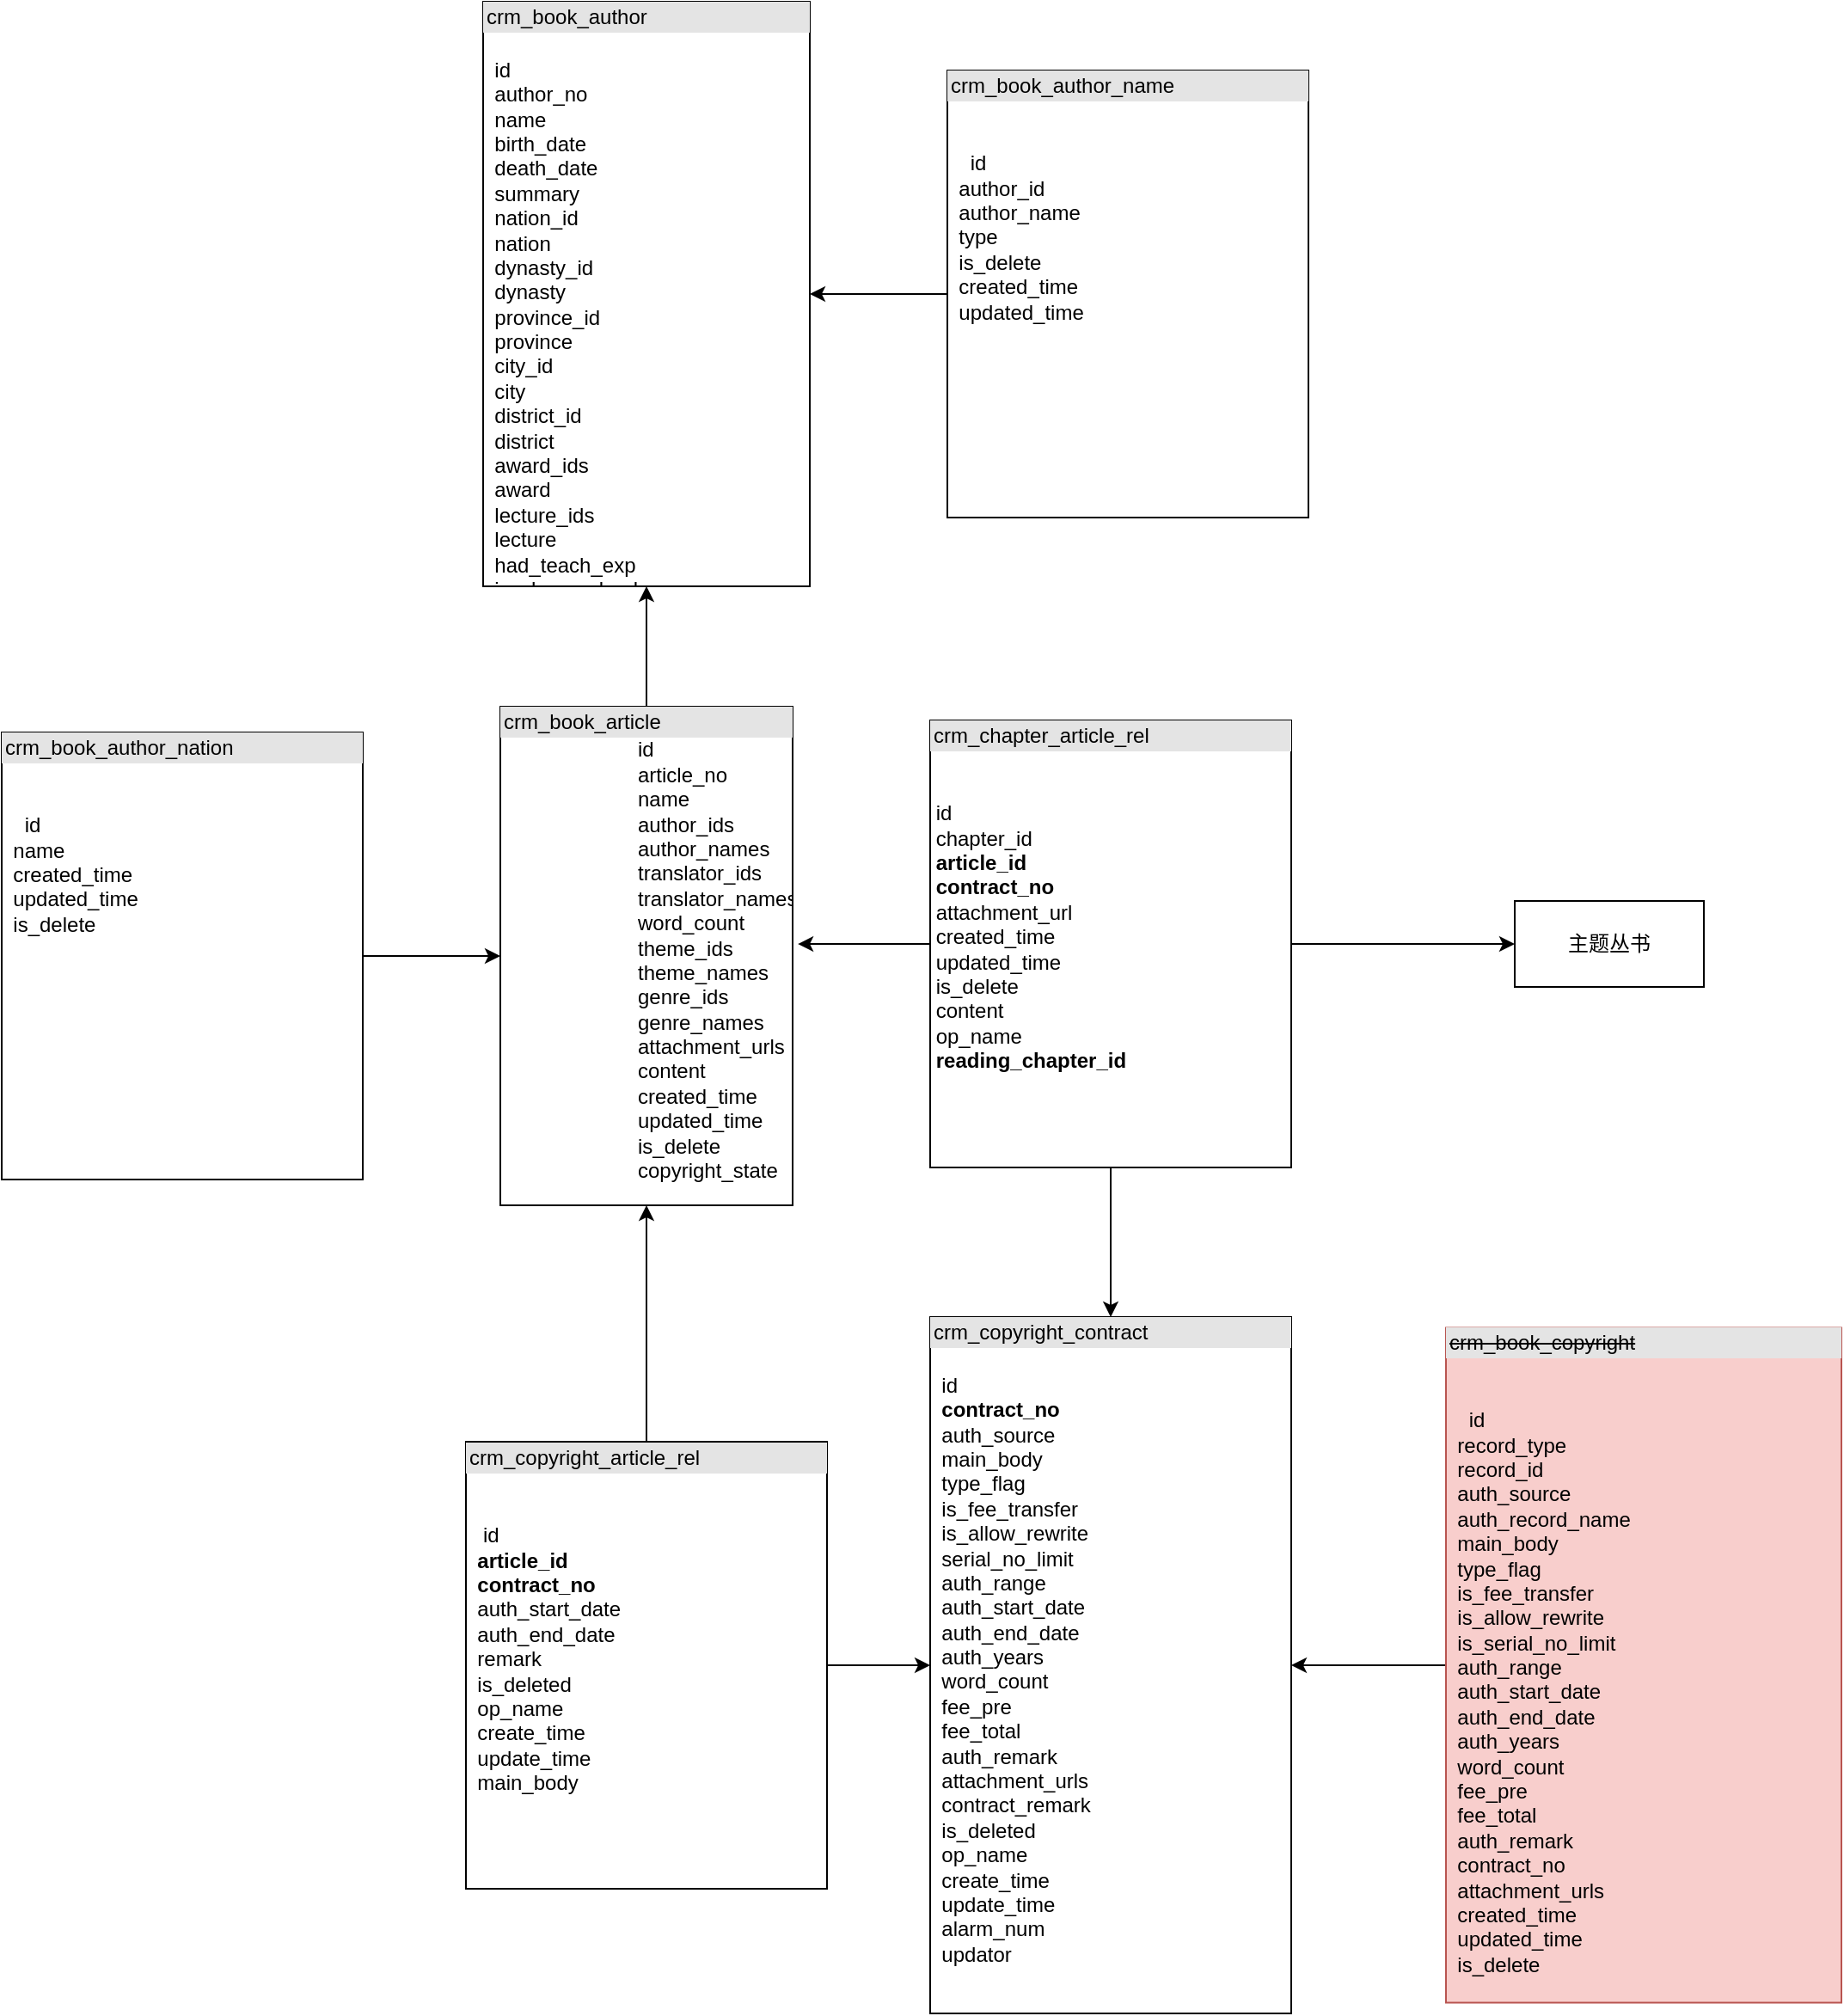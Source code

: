 <mxfile version="21.2.3" type="github">
  <diagram name="第 1 页" id="yB2aKCrz24odWWb_tVtd">
    <mxGraphModel dx="1434" dy="1877" grid="1" gridSize="10" guides="1" tooltips="1" connect="1" arrows="1" fold="1" page="1" pageScale="1" pageWidth="827" pageHeight="1169" math="0" shadow="0">
      <root>
        <mxCell id="0" />
        <mxCell id="1" parent="0" />
        <mxCell id="_Xwa_iLSkTiV_m_WX92b-16" style="edgeStyle=orthogonalEdgeStyle;rounded=0;orthogonalLoop=1;jettySize=auto;html=1;exitX=0.5;exitY=0;exitDx=0;exitDy=0;" edge="1" parent="1" source="_Xwa_iLSkTiV_m_WX92b-1" target="_Xwa_iLSkTiV_m_WX92b-4">
          <mxGeometry relative="1" as="geometry" />
        </mxCell>
        <mxCell id="_Xwa_iLSkTiV_m_WX92b-1" value="&lt;div style=&quot;box-sizing:border-box;width:100%;background:#e4e4e4;padding:2px;&quot;&gt;crm_book_article&lt;/div&gt;&lt;blockquote style=&quot;margin: 0 0 0 40px; border: none; padding: 0px;&quot;&gt;&lt;blockquote style=&quot;margin: 0 0 0 40px; border: none; padding: 0px;&quot;&gt;&lt;div&gt;&lt;span style=&quot;background-color: initial;&quot;&gt;id&lt;/span&gt;&lt;br&gt;&lt;/div&gt;&lt;/blockquote&gt;&lt;blockquote style=&quot;margin: 0 0 0 40px; border: none; padding: 0px;&quot;&gt;&lt;div&gt;article_no&lt;/div&gt;&lt;/blockquote&gt;&lt;blockquote style=&quot;margin: 0 0 0 40px; border: none; padding: 0px;&quot;&gt;&lt;div&gt;name&lt;/div&gt;&lt;/blockquote&gt;&lt;blockquote style=&quot;margin: 0 0 0 40px; border: none; padding: 0px;&quot;&gt;&lt;div&gt;author_ids&lt;/div&gt;&lt;/blockquote&gt;&lt;blockquote style=&quot;margin: 0 0 0 40px; border: none; padding: 0px;&quot;&gt;&lt;div&gt;author_names&lt;/div&gt;&lt;/blockquote&gt;&lt;blockquote style=&quot;margin: 0 0 0 40px; border: none; padding: 0px;&quot;&gt;&lt;div&gt;translator_ids&lt;/div&gt;&lt;/blockquote&gt;&lt;blockquote style=&quot;margin: 0 0 0 40px; border: none; padding: 0px;&quot;&gt;&lt;div&gt;translator_names&lt;/div&gt;&lt;/blockquote&gt;&lt;blockquote style=&quot;margin: 0 0 0 40px; border: none; padding: 0px;&quot;&gt;&lt;div&gt;word_count&lt;/div&gt;&lt;/blockquote&gt;&lt;blockquote style=&quot;margin: 0 0 0 40px; border: none; padding: 0px;&quot;&gt;&lt;div&gt;theme_ids&lt;/div&gt;&lt;/blockquote&gt;&lt;blockquote style=&quot;margin: 0 0 0 40px; border: none; padding: 0px;&quot;&gt;&lt;div&gt;theme_names&lt;/div&gt;&lt;/blockquote&gt;&lt;blockquote style=&quot;margin: 0 0 0 40px; border: none; padding: 0px;&quot;&gt;&lt;div&gt;genre_ids&lt;/div&gt;&lt;/blockquote&gt;&lt;blockquote style=&quot;margin: 0 0 0 40px; border: none; padding: 0px;&quot;&gt;&lt;div&gt;genre_names&lt;/div&gt;&lt;/blockquote&gt;&lt;blockquote style=&quot;margin: 0 0 0 40px; border: none; padding: 0px;&quot;&gt;&lt;div&gt;attachment_urls&lt;/div&gt;&lt;/blockquote&gt;&lt;blockquote style=&quot;margin: 0 0 0 40px; border: none; padding: 0px;&quot;&gt;&lt;div&gt;content&lt;/div&gt;&lt;/blockquote&gt;&lt;blockquote style=&quot;margin: 0 0 0 40px; border: none; padding: 0px;&quot;&gt;&lt;div&gt;created_time&lt;/div&gt;&lt;/blockquote&gt;&lt;blockquote style=&quot;margin: 0 0 0 40px; border: none; padding: 0px;&quot;&gt;&lt;div&gt;updated_time&lt;/div&gt;&lt;/blockquote&gt;&lt;blockquote style=&quot;margin: 0 0 0 40px; border: none; padding: 0px;&quot;&gt;&lt;div&gt;is_delete&lt;/div&gt;&lt;/blockquote&gt;&lt;blockquote style=&quot;margin: 0 0 0 40px; border: none; padding: 0px;&quot;&gt;&lt;div&gt;copyright_state&lt;/div&gt;&lt;/blockquote&gt;&lt;/blockquote&gt;" style="verticalAlign=top;align=left;overflow=fill;html=1;whiteSpace=wrap;rounded=0;" vertex="1" parent="1">
          <mxGeometry x="400" y="190" width="170" height="290" as="geometry" />
        </mxCell>
        <mxCell id="_Xwa_iLSkTiV_m_WX92b-3" style="edgeStyle=orthogonalEdgeStyle;rounded=0;orthogonalLoop=1;jettySize=auto;html=1;exitX=0;exitY=0.5;exitDx=0;exitDy=0;entryX=1.018;entryY=0.476;entryDx=0;entryDy=0;entryPerimeter=0;" edge="1" parent="1" source="_Xwa_iLSkTiV_m_WX92b-2" target="_Xwa_iLSkTiV_m_WX92b-1">
          <mxGeometry relative="1" as="geometry" />
        </mxCell>
        <mxCell id="_Xwa_iLSkTiV_m_WX92b-19" value="" style="edgeStyle=orthogonalEdgeStyle;rounded=0;orthogonalLoop=1;jettySize=auto;html=1;" edge="1" parent="1" source="_Xwa_iLSkTiV_m_WX92b-2" target="_Xwa_iLSkTiV_m_WX92b-11">
          <mxGeometry relative="1" as="geometry" />
        </mxCell>
        <mxCell id="_Xwa_iLSkTiV_m_WX92b-21" style="edgeStyle=orthogonalEdgeStyle;rounded=0;orthogonalLoop=1;jettySize=auto;html=1;exitX=1;exitY=0.5;exitDx=0;exitDy=0;entryX=0;entryY=0.5;entryDx=0;entryDy=0;" edge="1" parent="1" source="_Xwa_iLSkTiV_m_WX92b-2" target="_Xwa_iLSkTiV_m_WX92b-20">
          <mxGeometry relative="1" as="geometry" />
        </mxCell>
        <mxCell id="_Xwa_iLSkTiV_m_WX92b-2" value="&lt;div style=&quot;box-sizing:border-box;width:100%;background:#e4e4e4;padding:2px;&quot;&gt;crm_chapter_article_rel&lt;/div&gt;&lt;br&gt;&lt;br&gt;&lt;div&gt;&lt;div&gt;&amp;nbsp;id&lt;/div&gt;&lt;div&gt;&amp;nbsp;chapter_id&lt;/div&gt;&lt;div&gt;&amp;nbsp;&lt;b&gt;article_id&lt;/b&gt;&lt;/div&gt;&lt;div&gt;&amp;nbsp;&lt;b&gt;contract_no&lt;/b&gt;&lt;/div&gt;&lt;div&gt;&amp;nbsp;attachment_url&lt;/div&gt;&lt;div&gt;&amp;nbsp;created_time&lt;/div&gt;&lt;div&gt;&amp;nbsp;updated_time&lt;/div&gt;&lt;div&gt;&amp;nbsp;is_delete&lt;/div&gt;&lt;div&gt;&amp;nbsp;content&lt;/div&gt;&lt;div&gt;&amp;nbsp;op_name&lt;/div&gt;&lt;div&gt;&amp;nbsp;&lt;b&gt;reading_chapter_id&lt;/b&gt;&lt;/div&gt;&lt;/div&gt;" style="verticalAlign=top;align=left;overflow=fill;html=1;whiteSpace=wrap;rounded=0;" vertex="1" parent="1">
          <mxGeometry x="650" y="198" width="210" height="260" as="geometry" />
        </mxCell>
        <mxCell id="_Xwa_iLSkTiV_m_WX92b-4" value="&lt;div style=&quot;box-sizing:border-box;width:100%;background:#e4e4e4;padding:2px;&quot;&gt;crm_book_author&lt;/div&gt;&lt;br&gt;&lt;div&gt;&amp;nbsp; id&lt;/div&gt;&lt;div&gt;&amp;nbsp; author_no&lt;/div&gt;&lt;div&gt;&amp;nbsp; name&lt;/div&gt;&lt;div&gt;&amp;nbsp; birth_date&lt;/div&gt;&lt;div&gt;&amp;nbsp; death_date&lt;/div&gt;&lt;div&gt;&amp;nbsp; summary&lt;/div&gt;&lt;div&gt;&amp;nbsp; nation_id&lt;/div&gt;&lt;div&gt;&amp;nbsp; nation&lt;/div&gt;&lt;div&gt;&amp;nbsp; dynasty_id&lt;/div&gt;&lt;div&gt;&amp;nbsp; dynasty&lt;/div&gt;&lt;div&gt;&amp;nbsp; province_id&lt;/div&gt;&lt;div&gt;&amp;nbsp; province&lt;/div&gt;&lt;div&gt;&amp;nbsp; city_id&lt;/div&gt;&lt;div&gt;&amp;nbsp; city&lt;/div&gt;&lt;div&gt;&amp;nbsp; district_id&lt;/div&gt;&lt;div&gt;&amp;nbsp; district&lt;/div&gt;&lt;div&gt;&amp;nbsp; award_ids&lt;/div&gt;&lt;div&gt;&amp;nbsp; award&lt;/div&gt;&lt;div&gt;&amp;nbsp; lecture_ids&lt;/div&gt;&lt;div&gt;&amp;nbsp; lecture&lt;/div&gt;&lt;div&gt;&amp;nbsp; had_teach_exp&lt;/div&gt;&lt;div&gt;&amp;nbsp; is_choose_book&lt;/div&gt;&lt;div&gt;&amp;nbsp; cooperation_type&lt;/div&gt;&lt;div&gt;&amp;nbsp; cooperation&lt;/div&gt;&lt;div&gt;&amp;nbsp; contact_man&lt;/div&gt;&lt;div&gt;&amp;nbsp; contact_relation&lt;/div&gt;&lt;div&gt;&amp;nbsp; contact_tel&lt;/div&gt;&lt;div&gt;&amp;nbsp; contact_wechat&lt;/div&gt;&lt;div&gt;&amp;nbsp; contact_email&lt;/div&gt;&lt;div&gt;&amp;nbsp; contact_address&lt;/div&gt;&lt;div&gt;&amp;nbsp; auth_speed_times&lt;/div&gt;&lt;div&gt;&amp;nbsp; series_fee_pre&lt;/div&gt;&lt;div&gt;&amp;nbsp; magazine_fee_pre&lt;/div&gt;&lt;div&gt;&amp;nbsp; live_fee_pre&lt;/div&gt;&lt;div&gt;&amp;nbsp; recorded_fee_pre&lt;/div&gt;&lt;div&gt;&amp;nbsp; outline_fee_pre&lt;/div&gt;&lt;div&gt;&amp;nbsp; opening_bank&lt;/div&gt;&lt;div&gt;&amp;nbsp; account_name&lt;/div&gt;&lt;div&gt;&amp;nbsp; bank_account&lt;/div&gt;&lt;div&gt;&amp;nbsp; bank_branch_no&lt;/div&gt;&lt;div&gt;&amp;nbsp; created_time&lt;/div&gt;&lt;div&gt;&amp;nbsp; updated_time&lt;/div&gt;&lt;div&gt;&amp;nbsp; is_delete&lt;/div&gt;&lt;div&gt;&lt;div&gt;&amp;nbsp;&amp;nbsp;&lt;/div&gt;&lt;/div&gt;" style="verticalAlign=top;align=left;overflow=fill;html=1;whiteSpace=wrap;rounded=0;" vertex="1" parent="1">
          <mxGeometry x="390" y="-220" width="190" height="340" as="geometry" />
        </mxCell>
        <mxCell id="_Xwa_iLSkTiV_m_WX92b-17" value="" style="edgeStyle=orthogonalEdgeStyle;rounded=0;orthogonalLoop=1;jettySize=auto;html=1;" edge="1" parent="1" source="_Xwa_iLSkTiV_m_WX92b-6" target="_Xwa_iLSkTiV_m_WX92b-4">
          <mxGeometry relative="1" as="geometry" />
        </mxCell>
        <mxCell id="_Xwa_iLSkTiV_m_WX92b-6" value="&lt;div style=&quot;box-sizing:border-box;width:100%;background:#e4e4e4;padding:2px;&quot;&gt;crm_book_author_name&lt;/div&gt;&lt;br&gt;&lt;br&gt;&lt;div&gt;&lt;div&gt;&amp;nbsp;&amp;nbsp;&amp;nbsp; id&lt;/div&gt;&lt;div&gt;&amp;nbsp; author_id&lt;/div&gt;&lt;div&gt;&amp;nbsp; author_name&lt;/div&gt;&lt;div&gt;&amp;nbsp; type&lt;/div&gt;&lt;div&gt;&amp;nbsp; is_delete&lt;/div&gt;&lt;div&gt;&amp;nbsp; created_time&lt;/div&gt;&lt;div&gt;&amp;nbsp; updated_time&lt;/div&gt;&lt;/div&gt;" style="verticalAlign=top;align=left;overflow=fill;html=1;whiteSpace=wrap;rounded=0;" vertex="1" parent="1">
          <mxGeometry x="660" y="-180" width="210" height="260" as="geometry" />
        </mxCell>
        <mxCell id="_Xwa_iLSkTiV_m_WX92b-18" value="" style="edgeStyle=orthogonalEdgeStyle;rounded=0;orthogonalLoop=1;jettySize=auto;html=1;" edge="1" parent="1" source="_Xwa_iLSkTiV_m_WX92b-7" target="_Xwa_iLSkTiV_m_WX92b-1">
          <mxGeometry relative="1" as="geometry" />
        </mxCell>
        <mxCell id="_Xwa_iLSkTiV_m_WX92b-7" value="&lt;div style=&quot;box-sizing:border-box;width:100%;background:#e4e4e4;padding:2px;&quot;&gt;crm_book_author_nation&lt;/div&gt;&lt;br&gt;&lt;br&gt;&lt;div&gt;&lt;div&gt;&amp;nbsp;&amp;nbsp;&amp;nbsp; id&lt;/div&gt;&lt;div&gt;&amp;nbsp; name&lt;/div&gt;&lt;div&gt;&amp;nbsp; created_time&lt;/div&gt;&lt;div&gt;&amp;nbsp; updated_time&lt;/div&gt;&lt;div&gt;&amp;nbsp; is_delete&lt;/div&gt;&lt;/div&gt;" style="verticalAlign=top;align=left;overflow=fill;html=1;whiteSpace=wrap;rounded=0;" vertex="1" parent="1">
          <mxGeometry x="110" y="205" width="210" height="260" as="geometry" />
        </mxCell>
        <mxCell id="_Xwa_iLSkTiV_m_WX92b-12" value="" style="edgeStyle=orthogonalEdgeStyle;rounded=0;orthogonalLoop=1;jettySize=auto;html=1;" edge="1" parent="1" source="_Xwa_iLSkTiV_m_WX92b-9" target="_Xwa_iLSkTiV_m_WX92b-11">
          <mxGeometry relative="1" as="geometry" />
        </mxCell>
        <mxCell id="_Xwa_iLSkTiV_m_WX92b-9" value="&lt;div style=&quot;box-sizing:border-box;width:100%;background:#e4e4e4;padding:2px;&quot;&gt;&lt;strike&gt;crm_book_copyright&lt;/strike&gt;&lt;/div&gt;&lt;br&gt;&lt;br&gt;&lt;div&gt;&lt;div&gt;&amp;nbsp;&amp;nbsp;&amp;nbsp; id&lt;/div&gt;&lt;div&gt;&amp;nbsp; record_type&lt;/div&gt;&lt;div&gt;&amp;nbsp; record_id&lt;/div&gt;&lt;div&gt;&amp;nbsp; auth_source&lt;/div&gt;&lt;div&gt;&amp;nbsp; auth_record_name&lt;/div&gt;&lt;div&gt;&amp;nbsp; main_body&lt;/div&gt;&lt;div&gt;&amp;nbsp; type_flag&lt;/div&gt;&lt;div&gt;&amp;nbsp; is_fee_transfer&lt;/div&gt;&lt;div&gt;&amp;nbsp; is_allow_rewrite&lt;/div&gt;&lt;div&gt;&amp;nbsp; is_serial_no_limit&lt;/div&gt;&lt;div&gt;&amp;nbsp; auth_range&lt;/div&gt;&lt;div&gt;&amp;nbsp; auth_start_date&lt;/div&gt;&lt;div&gt;&amp;nbsp; auth_end_date&lt;/div&gt;&lt;div&gt;&amp;nbsp; auth_years&lt;/div&gt;&lt;div&gt;&amp;nbsp; word_count&lt;/div&gt;&lt;div&gt;&amp;nbsp; fee_pre&lt;/div&gt;&lt;div&gt;&amp;nbsp; fee_total&lt;/div&gt;&lt;div&gt;&amp;nbsp; auth_remark&lt;/div&gt;&lt;div&gt;&amp;nbsp; contract_no&lt;/div&gt;&lt;div&gt;&amp;nbsp; attachment_urls&lt;/div&gt;&lt;div&gt;&amp;nbsp; created_time&lt;/div&gt;&lt;div&gt;&amp;nbsp; updated_time&lt;/div&gt;&lt;div&gt;&amp;nbsp; is_delete&lt;/div&gt;&lt;/div&gt;" style="verticalAlign=top;align=left;overflow=fill;html=1;whiteSpace=wrap;fillColor=#f8cecc;strokeColor=#b85450;rounded=0;" vertex="1" parent="1">
          <mxGeometry x="950" y="551.25" width="230" height="392.5" as="geometry" />
        </mxCell>
        <mxCell id="_Xwa_iLSkTiV_m_WX92b-11" value="&lt;div style=&quot;box-sizing:border-box;width:100%;background:#e4e4e4;padding:2px;&quot;&gt;crm_copyright_contract&lt;/div&gt;&lt;br&gt;&lt;div&gt;&amp;nbsp; id&lt;/div&gt;&lt;div&gt;&amp;nbsp; &lt;b&gt;contract_no&lt;/b&gt;&lt;/div&gt;&lt;div&gt;&amp;nbsp; auth_source&lt;/div&gt;&lt;div&gt;&amp;nbsp; main_body&lt;/div&gt;&lt;div&gt;&amp;nbsp; type_flag&lt;/div&gt;&lt;div&gt;&amp;nbsp; is_fee_transfer&lt;/div&gt;&lt;div&gt;&amp;nbsp; is_allow_rewrite&lt;/div&gt;&lt;div&gt;&amp;nbsp; serial_no_limit&lt;/div&gt;&lt;div&gt;&amp;nbsp; auth_range&lt;/div&gt;&lt;div&gt;&amp;nbsp; auth_start_date&lt;/div&gt;&lt;div&gt;&amp;nbsp; auth_end_date&lt;/div&gt;&lt;div&gt;&amp;nbsp; auth_years&lt;/div&gt;&lt;div&gt;&amp;nbsp; word_count&lt;/div&gt;&lt;div&gt;&amp;nbsp; fee_pre&lt;/div&gt;&lt;div&gt;&amp;nbsp; fee_total&lt;/div&gt;&lt;div&gt;&amp;nbsp; auth_remark&lt;/div&gt;&lt;div&gt;&amp;nbsp; attachment_urls&lt;/div&gt;&lt;div&gt;&amp;nbsp; contract_remark&lt;/div&gt;&lt;div&gt;&amp;nbsp; is_deleted&lt;/div&gt;&lt;div&gt;&amp;nbsp; op_name&lt;/div&gt;&lt;div&gt;&amp;nbsp; create_time&lt;/div&gt;&lt;div&gt;&amp;nbsp; update_time&lt;/div&gt;&lt;div&gt;&amp;nbsp; alarm_num&lt;/div&gt;&lt;div&gt;&amp;nbsp; updator&lt;/div&gt;&lt;div&gt;&lt;br&gt;&lt;/div&gt;" style="verticalAlign=top;align=left;overflow=fill;html=1;whiteSpace=wrap;rounded=0;" vertex="1" parent="1">
          <mxGeometry x="650" y="545" width="210" height="405" as="geometry" />
        </mxCell>
        <mxCell id="_Xwa_iLSkTiV_m_WX92b-15" style="edgeStyle=orthogonalEdgeStyle;rounded=0;orthogonalLoop=1;jettySize=auto;html=1;entryX=0.5;entryY=1;entryDx=0;entryDy=0;" edge="1" parent="1" source="_Xwa_iLSkTiV_m_WX92b-13" target="_Xwa_iLSkTiV_m_WX92b-1">
          <mxGeometry relative="1" as="geometry" />
        </mxCell>
        <mxCell id="_Xwa_iLSkTiV_m_WX92b-22" value="" style="edgeStyle=orthogonalEdgeStyle;rounded=0;orthogonalLoop=1;jettySize=auto;html=1;" edge="1" parent="1" source="_Xwa_iLSkTiV_m_WX92b-13" target="_Xwa_iLSkTiV_m_WX92b-11">
          <mxGeometry relative="1" as="geometry" />
        </mxCell>
        <mxCell id="_Xwa_iLSkTiV_m_WX92b-13" value="&lt;div style=&quot;box-sizing:border-box;width:100%;background:#e4e4e4;padding:2px;&quot;&gt;crm_copyright_article_rel&lt;/div&gt;&lt;br&gt;&lt;br&gt;&lt;div&gt;&lt;div&gt;&amp;nbsp; &amp;nbsp;id&lt;/div&gt;&lt;div&gt;&amp;nbsp; &lt;b&gt;article_id&lt;/b&gt;&lt;/div&gt;&lt;div&gt;&amp;nbsp; &lt;b&gt;contract_no&lt;/b&gt;&lt;/div&gt;&lt;div&gt;&amp;nbsp; auth_start_date&lt;/div&gt;&lt;div&gt;&amp;nbsp; auth_end_date&lt;/div&gt;&lt;div&gt;&amp;nbsp; remark&lt;/div&gt;&lt;div&gt;&amp;nbsp; is_deleted&lt;/div&gt;&lt;div&gt;&amp;nbsp; op_name&lt;/div&gt;&lt;div&gt;&amp;nbsp; create_time&lt;/div&gt;&lt;div&gt;&amp;nbsp; update_time&lt;/div&gt;&lt;div&gt;&amp;nbsp; main_body&lt;/div&gt;&lt;/div&gt;" style="verticalAlign=top;align=left;overflow=fill;html=1;whiteSpace=wrap;rounded=0;" vertex="1" parent="1">
          <mxGeometry x="380" y="617.5" width="210" height="260" as="geometry" />
        </mxCell>
        <mxCell id="_Xwa_iLSkTiV_m_WX92b-20" value="主题丛书" style="html=1;whiteSpace=wrap;rounded=0;" vertex="1" parent="1">
          <mxGeometry x="990" y="303" width="110" height="50" as="geometry" />
        </mxCell>
      </root>
    </mxGraphModel>
  </diagram>
</mxfile>
